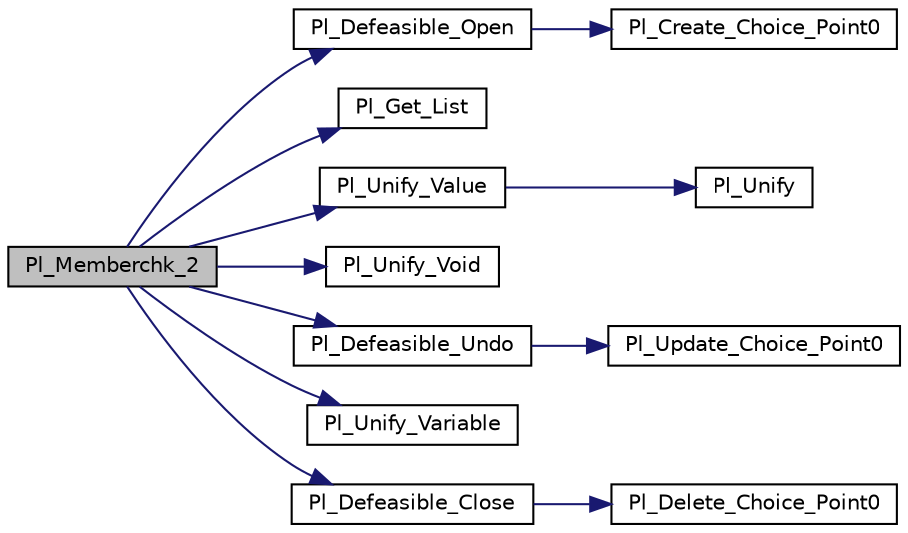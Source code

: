 digraph "Pl_Memberchk_2"
{
  edge [fontname="Helvetica",fontsize="10",labelfontname="Helvetica",labelfontsize="10"];
  node [fontname="Helvetica",fontsize="10",shape=record];
  rankdir="LR";
  Node1 [label="Pl_Memberchk_2",height=0.2,width=0.4,color="black", fillcolor="grey75", style="filled", fontcolor="black"];
  Node1 -> Node2 [color="midnightblue",fontsize="10",style="solid",fontname="Helvetica"];
  Node2 [label="Pl_Defeasible_Open",height=0.2,width=0.4,color="black", fillcolor="white", style="filled",URL="$wam__inst_8c.html#a4dd3742a9df7e98aa1647ef58cf7ff94"];
  Node2 -> Node3 [color="midnightblue",fontsize="10",style="solid",fontname="Helvetica"];
  Node3 [label="Pl_Create_Choice_Point0",height=0.2,width=0.4,color="black", fillcolor="white", style="filled",URL="$wam__inst_8c.html#a791f7b0dc613619899bafd954471245b"];
  Node1 -> Node4 [color="midnightblue",fontsize="10",style="solid",fontname="Helvetica"];
  Node4 [label="Pl_Get_List",height=0.2,width=0.4,color="black", fillcolor="white", style="filled",URL="$wam__inst_8c.html#ac053eb26fdee8a8e71ea9a5ac4079ab0"];
  Node1 -> Node5 [color="midnightblue",fontsize="10",style="solid",fontname="Helvetica"];
  Node5 [label="Pl_Unify_Value",height=0.2,width=0.4,color="black", fillcolor="white", style="filled",URL="$wam__inst_8c.html#acd2fdce00a3e2d6fa978b8a195c95746"];
  Node5 -> Node6 [color="midnightblue",fontsize="10",style="solid",fontname="Helvetica"];
  Node6 [label="Pl_Unify",height=0.2,width=0.4,color="black", fillcolor="white", style="filled",URL="$wam__inst_8h.html#a098bda85a540e8ca5969063ccfd4ea20"];
  Node1 -> Node7 [color="midnightblue",fontsize="10",style="solid",fontname="Helvetica"];
  Node7 [label="Pl_Unify_Void",height=0.2,width=0.4,color="black", fillcolor="white", style="filled",URL="$wam__inst_8c.html#a10bbafcdb34c6e41f239954f493e7cf0"];
  Node1 -> Node8 [color="midnightblue",fontsize="10",style="solid",fontname="Helvetica"];
  Node8 [label="Pl_Defeasible_Undo",height=0.2,width=0.4,color="black", fillcolor="white", style="filled",URL="$wam__inst_8c.html#a7f4e53f43f9bb41fcd70a02668fcc6cb"];
  Node8 -> Node9 [color="midnightblue",fontsize="10",style="solid",fontname="Helvetica"];
  Node9 [label="Pl_Update_Choice_Point0",height=0.2,width=0.4,color="black", fillcolor="white", style="filled",URL="$wam__inst_8c.html#af2fd4d15984ba8373ae8bb730e53c853"];
  Node1 -> Node10 [color="midnightblue",fontsize="10",style="solid",fontname="Helvetica"];
  Node10 [label="Pl_Unify_Variable",height=0.2,width=0.4,color="black", fillcolor="white", style="filled",URL="$wam__inst_8c.html#ab11181944ecf328d3ade45d83f7744d8"];
  Node1 -> Node11 [color="midnightblue",fontsize="10",style="solid",fontname="Helvetica"];
  Node11 [label="Pl_Defeasible_Close",height=0.2,width=0.4,color="black", fillcolor="white", style="filled",URL="$wam__inst_8c.html#a3cac425c36009428de07a2110775a206"];
  Node11 -> Node12 [color="midnightblue",fontsize="10",style="solid",fontname="Helvetica"];
  Node12 [label="Pl_Delete_Choice_Point0",height=0.2,width=0.4,color="black", fillcolor="white", style="filled",URL="$wam__inst_8c.html#a32e314a043b471003d40847581a419f7"];
}
